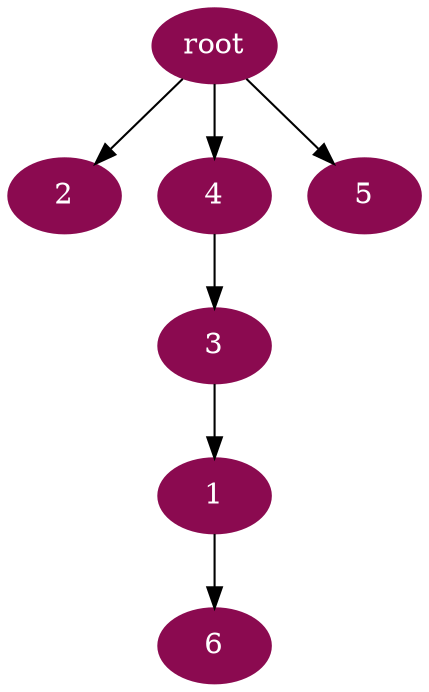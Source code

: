 digraph G {
node [color=deeppink4, style=filled, fontcolor=white];
3 -> 1;
"root" -> 2;
4 -> 3;
"root" -> 4;
"root" -> 5;
1 -> 6;
}

